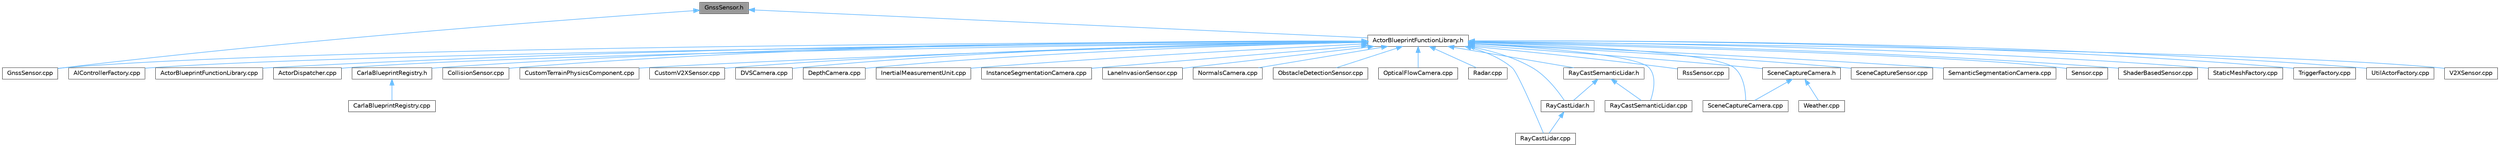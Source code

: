 digraph "GnssSensor.h"
{
 // INTERACTIVE_SVG=YES
 // LATEX_PDF_SIZE
  bgcolor="transparent";
  edge [fontname=Helvetica,fontsize=10,labelfontname=Helvetica,labelfontsize=10];
  node [fontname=Helvetica,fontsize=10,shape=box,height=0.2,width=0.4];
  Node1 [id="Node000001",label="GnssSensor.h",height=0.2,width=0.4,color="gray40", fillcolor="grey60", style="filled", fontcolor="black",tooltip=" "];
  Node1 -> Node2 [id="edge1_Node000001_Node000002",dir="back",color="steelblue1",style="solid",tooltip=" "];
  Node2 [id="Node000002",label="ActorBlueprintFunctionLibrary.h",height=0.2,width=0.4,color="grey40", fillcolor="white", style="filled",URL="$d7/dda/ActorBlueprintFunctionLibrary_8h.html",tooltip=" "];
  Node2 -> Node3 [id="edge2_Node000002_Node000003",dir="back",color="steelblue1",style="solid",tooltip=" "];
  Node3 [id="Node000003",label="AIControllerFactory.cpp",height=0.2,width=0.4,color="grey40", fillcolor="white", style="filled",URL="$d1/d50/AIControllerFactory_8cpp.html",tooltip=" "];
  Node2 -> Node4 [id="edge3_Node000002_Node000004",dir="back",color="steelblue1",style="solid",tooltip=" "];
  Node4 [id="Node000004",label="ActorBlueprintFunctionLibrary.cpp",height=0.2,width=0.4,color="grey40", fillcolor="white", style="filled",URL="$dd/d08/ActorBlueprintFunctionLibrary_8cpp.html",tooltip=" "];
  Node2 -> Node5 [id="edge4_Node000002_Node000005",dir="back",color="steelblue1",style="solid",tooltip=" "];
  Node5 [id="Node000005",label="ActorDispatcher.cpp",height=0.2,width=0.4,color="grey40", fillcolor="white", style="filled",URL="$d0/d6a/ActorDispatcher_8cpp.html",tooltip=" "];
  Node2 -> Node6 [id="edge5_Node000002_Node000006",dir="back",color="steelblue1",style="solid",tooltip=" "];
  Node6 [id="Node000006",label="CarlaBlueprintRegistry.h",height=0.2,width=0.4,color="grey40", fillcolor="white", style="filled",URL="$d5/db8/CarlaBlueprintRegistry_8h.html",tooltip=" "];
  Node6 -> Node7 [id="edge6_Node000006_Node000007",dir="back",color="steelblue1",style="solid",tooltip=" "];
  Node7 [id="Node000007",label="CarlaBlueprintRegistry.cpp",height=0.2,width=0.4,color="grey40", fillcolor="white", style="filled",URL="$d0/d3b/CarlaBlueprintRegistry_8cpp.html",tooltip=" "];
  Node2 -> Node8 [id="edge7_Node000002_Node000008",dir="back",color="steelblue1",style="solid",tooltip=" "];
  Node8 [id="Node000008",label="CollisionSensor.cpp",height=0.2,width=0.4,color="grey40", fillcolor="white", style="filled",URL="$da/df0/CollisionSensor_8cpp.html",tooltip=" "];
  Node2 -> Node9 [id="edge8_Node000002_Node000009",dir="back",color="steelblue1",style="solid",tooltip=" "];
  Node9 [id="Node000009",label="CustomTerrainPhysicsComponent.cpp",height=0.2,width=0.4,color="grey40", fillcolor="white", style="filled",URL="$d1/d59/CustomTerrainPhysicsComponent_8cpp.html",tooltip=" "];
  Node2 -> Node10 [id="edge9_Node000002_Node000010",dir="back",color="steelblue1",style="solid",tooltip=" "];
  Node10 [id="Node000010",label="CustomV2XSensor.cpp",height=0.2,width=0.4,color="grey40", fillcolor="white", style="filled",URL="$d8/d97/CustomV2XSensor_8cpp.html",tooltip=" "];
  Node2 -> Node11 [id="edge10_Node000002_Node000011",dir="back",color="steelblue1",style="solid",tooltip=" "];
  Node11 [id="Node000011",label="DVSCamera.cpp",height=0.2,width=0.4,color="grey40", fillcolor="white", style="filled",URL="$d9/d6e/DVSCamera_8cpp.html",tooltip=" "];
  Node2 -> Node12 [id="edge11_Node000002_Node000012",dir="back",color="steelblue1",style="solid",tooltip=" "];
  Node12 [id="Node000012",label="DepthCamera.cpp",height=0.2,width=0.4,color="grey40", fillcolor="white", style="filled",URL="$d7/d0e/DepthCamera_8cpp.html",tooltip=" "];
  Node2 -> Node13 [id="edge12_Node000002_Node000013",dir="back",color="steelblue1",style="solid",tooltip=" "];
  Node13 [id="Node000013",label="GnssSensor.cpp",height=0.2,width=0.4,color="grey40", fillcolor="white", style="filled",URL="$d7/d22/GnssSensor_8cpp.html",tooltip=" "];
  Node2 -> Node14 [id="edge13_Node000002_Node000014",dir="back",color="steelblue1",style="solid",tooltip=" "];
  Node14 [id="Node000014",label="InertialMeasurementUnit.cpp",height=0.2,width=0.4,color="grey40", fillcolor="white", style="filled",URL="$d7/d78/InertialMeasurementUnit_8cpp.html",tooltip=" "];
  Node2 -> Node15 [id="edge14_Node000002_Node000015",dir="back",color="steelblue1",style="solid",tooltip=" "];
  Node15 [id="Node000015",label="InstanceSegmentationCamera.cpp",height=0.2,width=0.4,color="grey40", fillcolor="white", style="filled",URL="$d6/dcd/InstanceSegmentationCamera_8cpp.html",tooltip=" "];
  Node2 -> Node16 [id="edge15_Node000002_Node000016",dir="back",color="steelblue1",style="solid",tooltip=" "];
  Node16 [id="Node000016",label="LaneInvasionSensor.cpp",height=0.2,width=0.4,color="grey40", fillcolor="white", style="filled",URL="$d4/d9b/Unreal_2CarlaUE4_2Plugins_2Carla_2Source_2Carla_2Sensor_2LaneInvasionSensor_8cpp.html",tooltip=" "];
  Node2 -> Node17 [id="edge16_Node000002_Node000017",dir="back",color="steelblue1",style="solid",tooltip=" "];
  Node17 [id="Node000017",label="NormalsCamera.cpp",height=0.2,width=0.4,color="grey40", fillcolor="white", style="filled",URL="$d6/d81/NormalsCamera_8cpp.html",tooltip=" "];
  Node2 -> Node18 [id="edge17_Node000002_Node000018",dir="back",color="steelblue1",style="solid",tooltip=" "];
  Node18 [id="Node000018",label="ObstacleDetectionSensor.cpp",height=0.2,width=0.4,color="grey40", fillcolor="white", style="filled",URL="$d2/d70/ObstacleDetectionSensor_8cpp.html",tooltip=" "];
  Node2 -> Node19 [id="edge18_Node000002_Node000019",dir="back",color="steelblue1",style="solid",tooltip=" "];
  Node19 [id="Node000019",label="OpticalFlowCamera.cpp",height=0.2,width=0.4,color="grey40", fillcolor="white", style="filled",URL="$d0/d58/OpticalFlowCamera_8cpp.html",tooltip=" "];
  Node2 -> Node20 [id="edge19_Node000002_Node000020",dir="back",color="steelblue1",style="solid",tooltip=" "];
  Node20 [id="Node000020",label="Radar.cpp",height=0.2,width=0.4,color="grey40", fillcolor="white", style="filled",URL="$d5/d99/Radar_8cpp.html",tooltip=" "];
  Node2 -> Node21 [id="edge20_Node000002_Node000021",dir="back",color="steelblue1",style="solid",tooltip=" "];
  Node21 [id="Node000021",label="RayCastLidar.cpp",height=0.2,width=0.4,color="grey40", fillcolor="white", style="filled",URL="$df/dec/RayCastLidar_8cpp.html",tooltip=" "];
  Node2 -> Node22 [id="edge21_Node000002_Node000022",dir="back",color="steelblue1",style="solid",tooltip=" "];
  Node22 [id="Node000022",label="RayCastLidar.h",height=0.2,width=0.4,color="grey40", fillcolor="white", style="filled",URL="$d1/d53/RayCastLidar_8h.html",tooltip=" "];
  Node22 -> Node21 [id="edge22_Node000022_Node000021",dir="back",color="steelblue1",style="solid",tooltip=" "];
  Node2 -> Node23 [id="edge23_Node000002_Node000023",dir="back",color="steelblue1",style="solid",tooltip=" "];
  Node23 [id="Node000023",label="RayCastSemanticLidar.cpp",height=0.2,width=0.4,color="grey40", fillcolor="white", style="filled",URL="$d8/ddc/RayCastSemanticLidar_8cpp.html",tooltip=" "];
  Node2 -> Node24 [id="edge24_Node000002_Node000024",dir="back",color="steelblue1",style="solid",tooltip=" "];
  Node24 [id="Node000024",label="RayCastSemanticLidar.h",height=0.2,width=0.4,color="grey40", fillcolor="white", style="filled",URL="$de/dc6/RayCastSemanticLidar_8h.html",tooltip=" "];
  Node24 -> Node22 [id="edge25_Node000024_Node000022",dir="back",color="steelblue1",style="solid",tooltip=" "];
  Node24 -> Node23 [id="edge26_Node000024_Node000023",dir="back",color="steelblue1",style="solid",tooltip=" "];
  Node2 -> Node25 [id="edge27_Node000002_Node000025",dir="back",color="steelblue1",style="solid",tooltip=" "];
  Node25 [id="Node000025",label="RssSensor.cpp",height=0.2,width=0.4,color="grey40", fillcolor="white", style="filled",URL="$df/db5/Unreal_2CarlaUE4_2Plugins_2Carla_2Source_2Carla_2Sensor_2RssSensor_8cpp.html",tooltip=" "];
  Node2 -> Node26 [id="edge28_Node000002_Node000026",dir="back",color="steelblue1",style="solid",tooltip=" "];
  Node26 [id="Node000026",label="SceneCaptureCamera.cpp",height=0.2,width=0.4,color="grey40", fillcolor="white", style="filled",URL="$d1/dec/SceneCaptureCamera_8cpp.html",tooltip=" "];
  Node2 -> Node27 [id="edge29_Node000002_Node000027",dir="back",color="steelblue1",style="solid",tooltip=" "];
  Node27 [id="Node000027",label="SceneCaptureCamera.h",height=0.2,width=0.4,color="grey40", fillcolor="white", style="filled",URL="$dc/d56/SceneCaptureCamera_8h.html",tooltip=" "];
  Node27 -> Node26 [id="edge30_Node000027_Node000026",dir="back",color="steelblue1",style="solid",tooltip=" "];
  Node27 -> Node28 [id="edge31_Node000027_Node000028",dir="back",color="steelblue1",style="solid",tooltip=" "];
  Node28 [id="Node000028",label="Weather.cpp",height=0.2,width=0.4,color="grey40", fillcolor="white", style="filled",URL="$d2/d0f/Weather_8cpp.html",tooltip=" "];
  Node2 -> Node29 [id="edge32_Node000002_Node000029",dir="back",color="steelblue1",style="solid",tooltip=" "];
  Node29 [id="Node000029",label="SceneCaptureSensor.cpp",height=0.2,width=0.4,color="grey40", fillcolor="white", style="filled",URL="$db/d2d/SceneCaptureSensor_8cpp.html",tooltip=" "];
  Node2 -> Node30 [id="edge33_Node000002_Node000030",dir="back",color="steelblue1",style="solid",tooltip=" "];
  Node30 [id="Node000030",label="SemanticSegmentationCamera.cpp",height=0.2,width=0.4,color="grey40", fillcolor="white", style="filled",URL="$d9/d38/SemanticSegmentationCamera_8cpp.html",tooltip=" "];
  Node2 -> Node31 [id="edge34_Node000002_Node000031",dir="back",color="steelblue1",style="solid",tooltip=" "];
  Node31 [id="Node000031",label="Sensor.cpp",height=0.2,width=0.4,color="grey40", fillcolor="white", style="filled",URL="$d7/d16/Sensor_8cpp.html",tooltip=" "];
  Node2 -> Node32 [id="edge35_Node000002_Node000032",dir="back",color="steelblue1",style="solid",tooltip=" "];
  Node32 [id="Node000032",label="ShaderBasedSensor.cpp",height=0.2,width=0.4,color="grey40", fillcolor="white", style="filled",URL="$da/d96/ShaderBasedSensor_8cpp.html",tooltip=" "];
  Node2 -> Node33 [id="edge36_Node000002_Node000033",dir="back",color="steelblue1",style="solid",tooltip=" "];
  Node33 [id="Node000033",label="StaticMeshFactory.cpp",height=0.2,width=0.4,color="grey40", fillcolor="white", style="filled",URL="$d7/dc4/StaticMeshFactory_8cpp.html",tooltip=" "];
  Node2 -> Node34 [id="edge37_Node000002_Node000034",dir="back",color="steelblue1",style="solid",tooltip=" "];
  Node34 [id="Node000034",label="TriggerFactory.cpp",height=0.2,width=0.4,color="grey40", fillcolor="white", style="filled",URL="$d3/da1/TriggerFactory_8cpp.html",tooltip=" "];
  Node2 -> Node35 [id="edge38_Node000002_Node000035",dir="back",color="steelblue1",style="solid",tooltip=" "];
  Node35 [id="Node000035",label="UtilActorFactory.cpp",height=0.2,width=0.4,color="grey40", fillcolor="white", style="filled",URL="$dc/df0/UtilActorFactory_8cpp.html",tooltip=" "];
  Node2 -> Node36 [id="edge39_Node000002_Node000036",dir="back",color="steelblue1",style="solid",tooltip=" "];
  Node36 [id="Node000036",label="V2XSensor.cpp",height=0.2,width=0.4,color="grey40", fillcolor="white", style="filled",URL="$d2/df9/V2XSensor_8cpp.html",tooltip=" "];
  Node1 -> Node13 [id="edge40_Node000001_Node000013",dir="back",color="steelblue1",style="solid",tooltip=" "];
}
